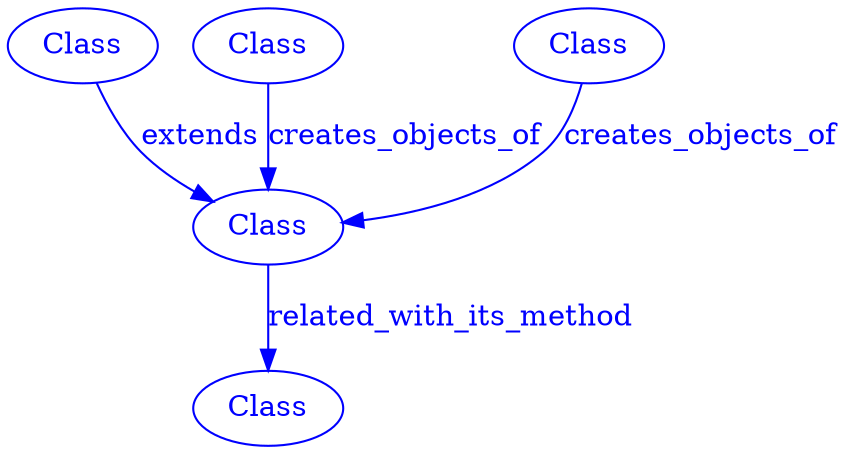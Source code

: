
digraph SubdueGraph {
  4 [label="Class",color=blue,fontcolor=blue];
  5 [label="Class",color=blue,fontcolor=blue];
  6 [label="Class",color=blue,fontcolor=blue];
  9 [label="Class",color=blue,fontcolor=blue];
  10 [label="Class",color=blue,fontcolor=blue];
  4 -> 5 [label="extends",color=blue,fontcolor=blue];
  5 -> 10 [label="related_with_its_method",color=blue,fontcolor=blue];
  6 -> 5 [label="creates_objects_of",color=blue,fontcolor=blue];
  9 -> 5 [label="creates_objects_of",color=blue,fontcolor=blue];
}
